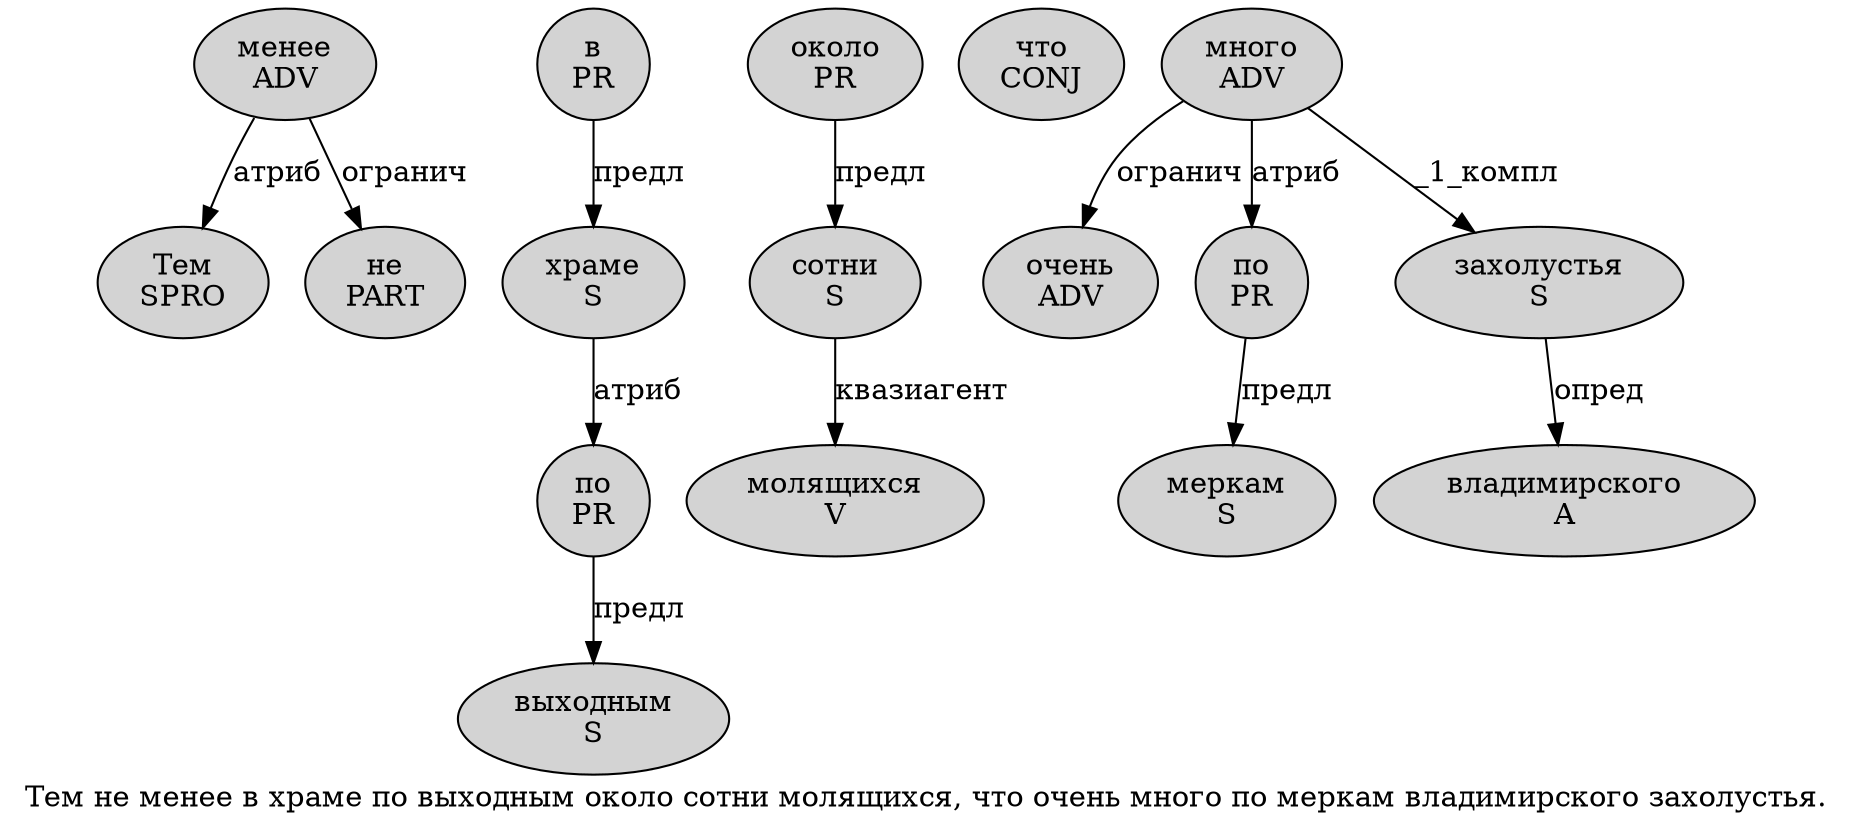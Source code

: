 digraph SENTENCE_828 {
	graph [label="Тем не менее в храме по выходным около сотни молящихся, что очень много по меркам владимирского захолустья."]
	node [style=filled]
		0 [label="Тем
SPRO" color="" fillcolor=lightgray penwidth=1 shape=ellipse]
		1 [label="не
PART" color="" fillcolor=lightgray penwidth=1 shape=ellipse]
		2 [label="менее
ADV" color="" fillcolor=lightgray penwidth=1 shape=ellipse]
		3 [label="в
PR" color="" fillcolor=lightgray penwidth=1 shape=ellipse]
		4 [label="храме
S" color="" fillcolor=lightgray penwidth=1 shape=ellipse]
		5 [label="по
PR" color="" fillcolor=lightgray penwidth=1 shape=ellipse]
		6 [label="выходным
S" color="" fillcolor=lightgray penwidth=1 shape=ellipse]
		7 [label="около
PR" color="" fillcolor=lightgray penwidth=1 shape=ellipse]
		8 [label="сотни
S" color="" fillcolor=lightgray penwidth=1 shape=ellipse]
		9 [label="молящихся
V" color="" fillcolor=lightgray penwidth=1 shape=ellipse]
		11 [label="что
CONJ" color="" fillcolor=lightgray penwidth=1 shape=ellipse]
		12 [label="очень
ADV" color="" fillcolor=lightgray penwidth=1 shape=ellipse]
		13 [label="много
ADV" color="" fillcolor=lightgray penwidth=1 shape=ellipse]
		14 [label="по
PR" color="" fillcolor=lightgray penwidth=1 shape=ellipse]
		15 [label="меркам
S" color="" fillcolor=lightgray penwidth=1 shape=ellipse]
		16 [label="владимирского
A" color="" fillcolor=lightgray penwidth=1 shape=ellipse]
		17 [label="захолустья
S" color="" fillcolor=lightgray penwidth=1 shape=ellipse]
			14 -> 15 [label="предл"]
			5 -> 6 [label="предл"]
			3 -> 4 [label="предл"]
			13 -> 12 [label="огранич"]
			13 -> 14 [label="атриб"]
			13 -> 17 [label="_1_компл"]
			8 -> 9 [label="квазиагент"]
			17 -> 16 [label="опред"]
			2 -> 0 [label="атриб"]
			2 -> 1 [label="огранич"]
			7 -> 8 [label="предл"]
			4 -> 5 [label="атриб"]
}